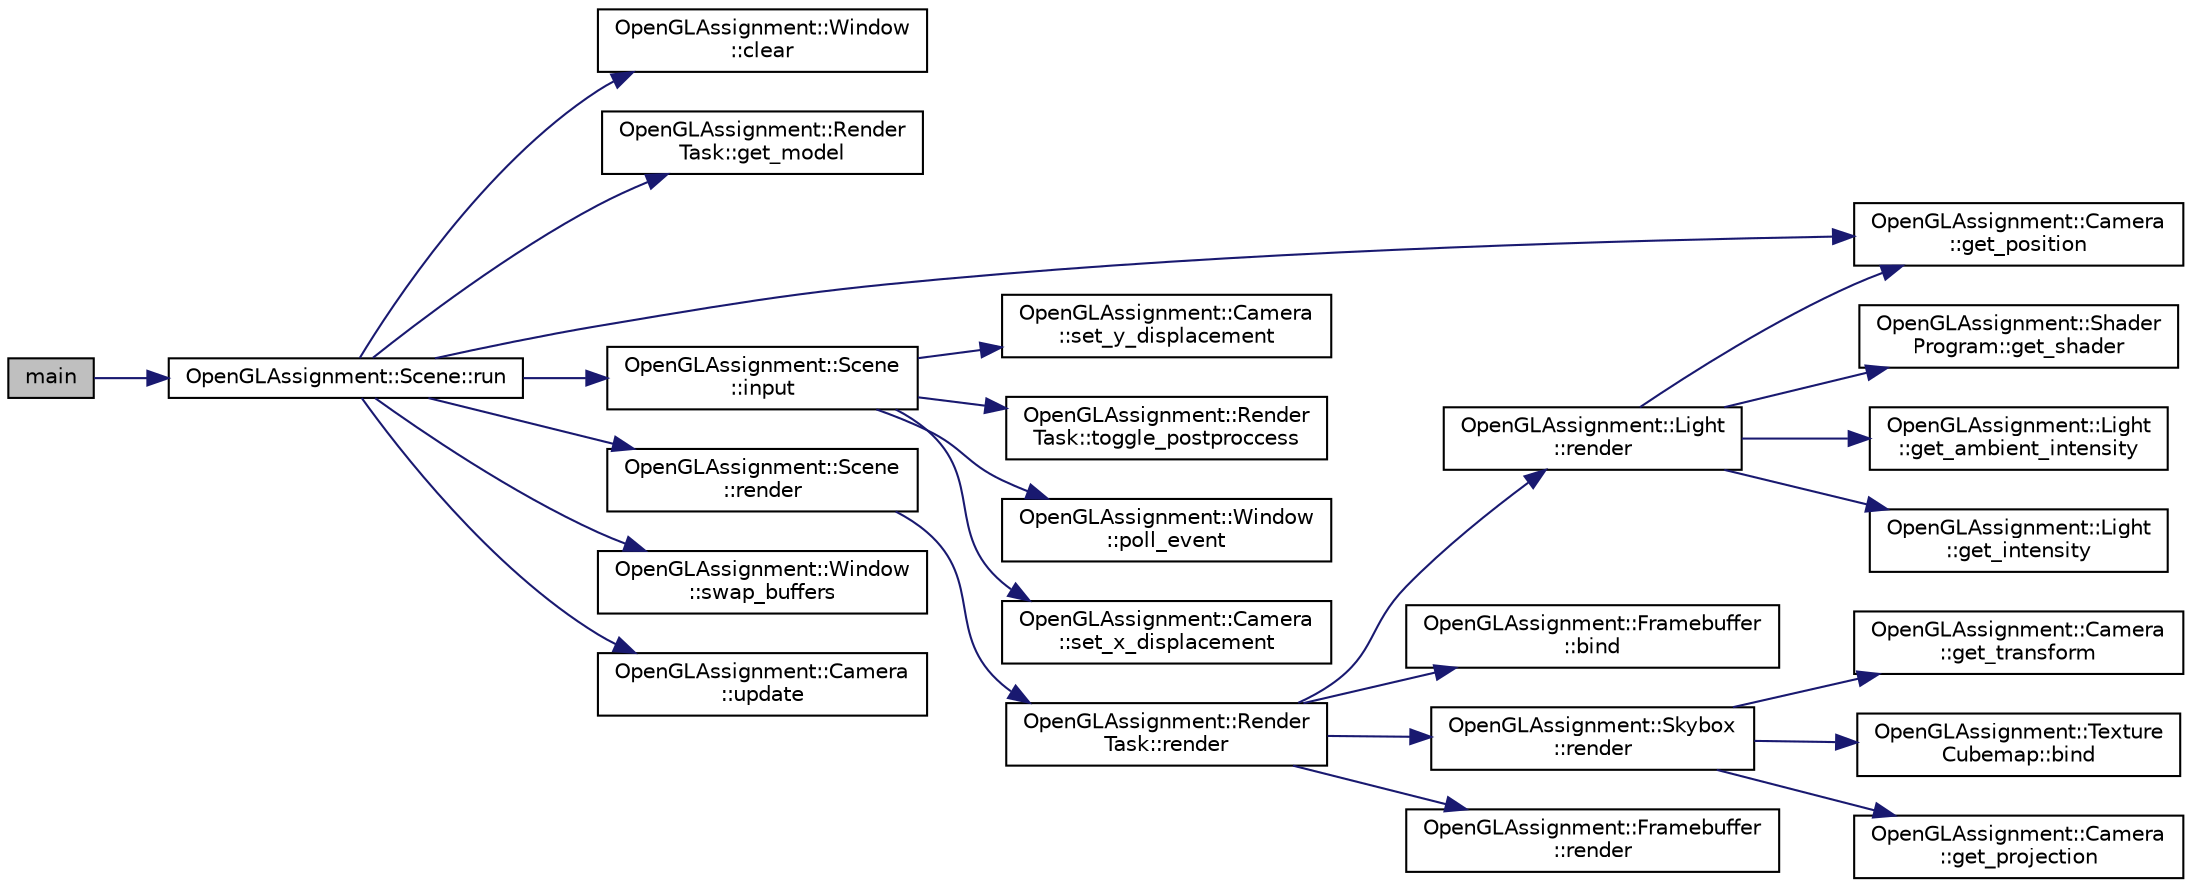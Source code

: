 digraph "main"
{
 // LATEX_PDF_SIZE
  edge [fontname="Helvetica",fontsize="10",labelfontname="Helvetica",labelfontsize="10"];
  node [fontname="Helvetica",fontsize="10",shape=record];
  rankdir="LR";
  Node1 [label="main",height=0.2,width=0.4,color="black", fillcolor="grey75", style="filled", fontcolor="black",tooltip=" "];
  Node1 -> Node2 [color="midnightblue",fontsize="10",style="solid",fontname="Helvetica"];
  Node2 [label="OpenGLAssignment::Scene::run",height=0.2,width=0.4,color="black", fillcolor="white", style="filled",URL="$class_open_g_l_assignment_1_1_scene.html#a1c61c5bc598a3dd828f9457cf294b1bb",tooltip="Scene loop."];
  Node2 -> Node3 [color="midnightblue",fontsize="10",style="solid",fontname="Helvetica"];
  Node3 [label="OpenGLAssignment::Window\l::clear",height=0.2,width=0.4,color="black", fillcolor="white", style="filled",URL="$class_open_g_l_assignment_1_1_window.html#a65e3615480f6a1607d32b8553c9d1a16",tooltip="Clears the window."];
  Node2 -> Node4 [color="midnightblue",fontsize="10",style="solid",fontname="Helvetica"];
  Node4 [label="OpenGLAssignment::Render\lTask::get_model",height=0.2,width=0.4,color="black", fillcolor="white", style="filled",URL="$class_open_g_l_assignment_1_1_render_task.html#a892f762eaef442d313288e6098af3efa",tooltip="Gets a model by name."];
  Node2 -> Node5 [color="midnightblue",fontsize="10",style="solid",fontname="Helvetica"];
  Node5 [label="OpenGLAssignment::Camera\l::get_position",height=0.2,width=0.4,color="black", fillcolor="white", style="filled",URL="$class_open_g_l_assignment_1_1_camera.html#ad5237426a12b4e9dbcb4f6c984f78b08",tooltip="Gets the position of the camera."];
  Node2 -> Node6 [color="midnightblue",fontsize="10",style="solid",fontname="Helvetica"];
  Node6 [label="OpenGLAssignment::Scene\l::input",height=0.2,width=0.4,color="black", fillcolor="white", style="filled",URL="$class_open_g_l_assignment_1_1_scene.html#ac66d43850a7944f5ad41188af06647dc",tooltip="Handle the input."];
  Node6 -> Node7 [color="midnightblue",fontsize="10",style="solid",fontname="Helvetica"];
  Node7 [label="OpenGLAssignment::Window\l::poll_event",height=0.2,width=0.4,color="black", fillcolor="white", style="filled",URL="$class_open_g_l_assignment_1_1_window.html#a11ac692583daefb3b00f85d888436f95",tooltip="Handle the window events."];
  Node6 -> Node8 [color="midnightblue",fontsize="10",style="solid",fontname="Helvetica"];
  Node8 [label="OpenGLAssignment::Camera\l::set_x_displacement",height=0.2,width=0.4,color="black", fillcolor="white", style="filled",URL="$class_open_g_l_assignment_1_1_camera.html#a202c2b20c0bbd11e238f712daabbf595",tooltip="Sets the x displacement for the camera movement."];
  Node6 -> Node9 [color="midnightblue",fontsize="10",style="solid",fontname="Helvetica"];
  Node9 [label="OpenGLAssignment::Camera\l::set_y_displacement",height=0.2,width=0.4,color="black", fillcolor="white", style="filled",URL="$class_open_g_l_assignment_1_1_camera.html#a1da7e03eff217f59071b54e0dbb9357c",tooltip="Sets the y displacement for the camera movement."];
  Node6 -> Node10 [color="midnightblue",fontsize="10",style="solid",fontname="Helvetica"];
  Node10 [label="OpenGLAssignment::Render\lTask::toggle_postproccess",height=0.2,width=0.4,color="black", fillcolor="white", style="filled",URL="$class_open_g_l_assignment_1_1_render_task.html#a341ecbe4b369d9a7f52895749399ef9b",tooltip="Activates or inactivates the postproccess in a switch way."];
  Node2 -> Node11 [color="midnightblue",fontsize="10",style="solid",fontname="Helvetica"];
  Node11 [label="OpenGLAssignment::Scene\l::render",height=0.2,width=0.4,color="black", fillcolor="white", style="filled",URL="$class_open_g_l_assignment_1_1_scene.html#af743cc56f5ea7486e4a6bbe5f8622932",tooltip="Render the scene."];
  Node11 -> Node12 [color="midnightblue",fontsize="10",style="solid",fontname="Helvetica"];
  Node12 [label="OpenGLAssignment::Render\lTask::render",height=0.2,width=0.4,color="black", fillcolor="white", style="filled",URL="$class_open_g_l_assignment_1_1_render_task.html#aae3febb180c4733187137cc8179f2824",tooltip="Render the scene."];
  Node12 -> Node13 [color="midnightblue",fontsize="10",style="solid",fontname="Helvetica"];
  Node13 [label="OpenGLAssignment::Framebuffer\l::bind",height=0.2,width=0.4,color="black", fillcolor="white", style="filled",URL="$class_open_g_l_assignment_1_1_framebuffer.html#a7a9bdaa3d127cc0b74dbbb90b839d43b",tooltip="Binds the framebuffer to use it."];
  Node12 -> Node14 [color="midnightblue",fontsize="10",style="solid",fontname="Helvetica"];
  Node14 [label="OpenGLAssignment::Skybox\l::render",height=0.2,width=0.4,color="black", fillcolor="white", style="filled",URL="$class_open_g_l_assignment_1_1_skybox.html#a07051a43767a094b435fc295e2e363b5",tooltip="Render the skybox."];
  Node14 -> Node15 [color="midnightblue",fontsize="10",style="solid",fontname="Helvetica"];
  Node15 [label="OpenGLAssignment::Texture\lCubemap::bind",height=0.2,width=0.4,color="black", fillcolor="white", style="filled",URL="$class_open_g_l_assignment_1_1_texture_cubemap.html#a20f1e502e3629fc87ffe108986461559",tooltip="Binds a texture to use it."];
  Node14 -> Node16 [color="midnightblue",fontsize="10",style="solid",fontname="Helvetica"];
  Node16 [label="OpenGLAssignment::Camera\l::get_projection",height=0.2,width=0.4,color="black", fillcolor="white", style="filled",URL="$class_open_g_l_assignment_1_1_camera.html#a97eb21d9be18383c28b100adda7e078c",tooltip="Gets the projection matrix."];
  Node14 -> Node17 [color="midnightblue",fontsize="10",style="solid",fontname="Helvetica"];
  Node17 [label="OpenGLAssignment::Camera\l::get_transform",height=0.2,width=0.4,color="black", fillcolor="white", style="filled",URL="$class_open_g_l_assignment_1_1_camera.html#a70061e13d0871a44e54af94a8959da24",tooltip="Gets the transformation of the camera."];
  Node12 -> Node18 [color="midnightblue",fontsize="10",style="solid",fontname="Helvetica"];
  Node18 [label="OpenGLAssignment::Framebuffer\l::render",height=0.2,width=0.4,color="black", fillcolor="white", style="filled",URL="$class_open_g_l_assignment_1_1_framebuffer.html#af44cb64714b95f2074fe5b26a26b6b7a",tooltip="Render the framebuffer."];
  Node12 -> Node19 [color="midnightblue",fontsize="10",style="solid",fontname="Helvetica"];
  Node19 [label="OpenGLAssignment::Light\l::render",height=0.2,width=0.4,color="black", fillcolor="white", style="filled",URL="$class_open_g_l_assignment_1_1_light.html#aaedc6884d12e21dec6468143214fb8a6",tooltip="Render. Update the lights values."];
  Node19 -> Node20 [color="midnightblue",fontsize="10",style="solid",fontname="Helvetica"];
  Node20 [label="OpenGLAssignment::Light\l::get_ambient_intensity",height=0.2,width=0.4,color="black", fillcolor="white", style="filled",URL="$class_open_g_l_assignment_1_1_light.html#aad88e5ccf058bd43f0f042e1bae256a6",tooltip="Gets the ambient intensity."];
  Node19 -> Node21 [color="midnightblue",fontsize="10",style="solid",fontname="Helvetica"];
  Node21 [label="OpenGLAssignment::Light\l::get_intensity",height=0.2,width=0.4,color="black", fillcolor="white", style="filled",URL="$class_open_g_l_assignment_1_1_light.html#a1033f58922682a67a1fc7f851b9d4ceb",tooltip="Gets the light intensity."];
  Node19 -> Node5 [color="midnightblue",fontsize="10",style="solid",fontname="Helvetica"];
  Node19 -> Node22 [color="midnightblue",fontsize="10",style="solid",fontname="Helvetica"];
  Node22 [label="OpenGLAssignment::Shader\lProgram::get_shader",height=0.2,width=0.4,color="black", fillcolor="white", style="filled",URL="$class_open_g_l_assignment_1_1_shader_program.html#ac6706fea0863820d3f5555875370248a",tooltip="Gets a shader program by its name."];
  Node2 -> Node23 [color="midnightblue",fontsize="10",style="solid",fontname="Helvetica"];
  Node23 [label="OpenGLAssignment::Window\l::swap_buffers",height=0.2,width=0.4,color="black", fillcolor="white", style="filled",URL="$class_open_g_l_assignment_1_1_window.html#a36ac2d71601a781d33424ef3a7b66308",tooltip="Swap the buffers of the window."];
  Node2 -> Node24 [color="midnightblue",fontsize="10",style="solid",fontname="Helvetica"];
  Node24 [label="OpenGLAssignment::Camera\l::update",height=0.2,width=0.4,color="black", fillcolor="white", style="filled",URL="$class_open_g_l_assignment_1_1_camera.html#ac27402fa0675bebda608562a4538d9cd",tooltip="Updates the camera position."];
}
